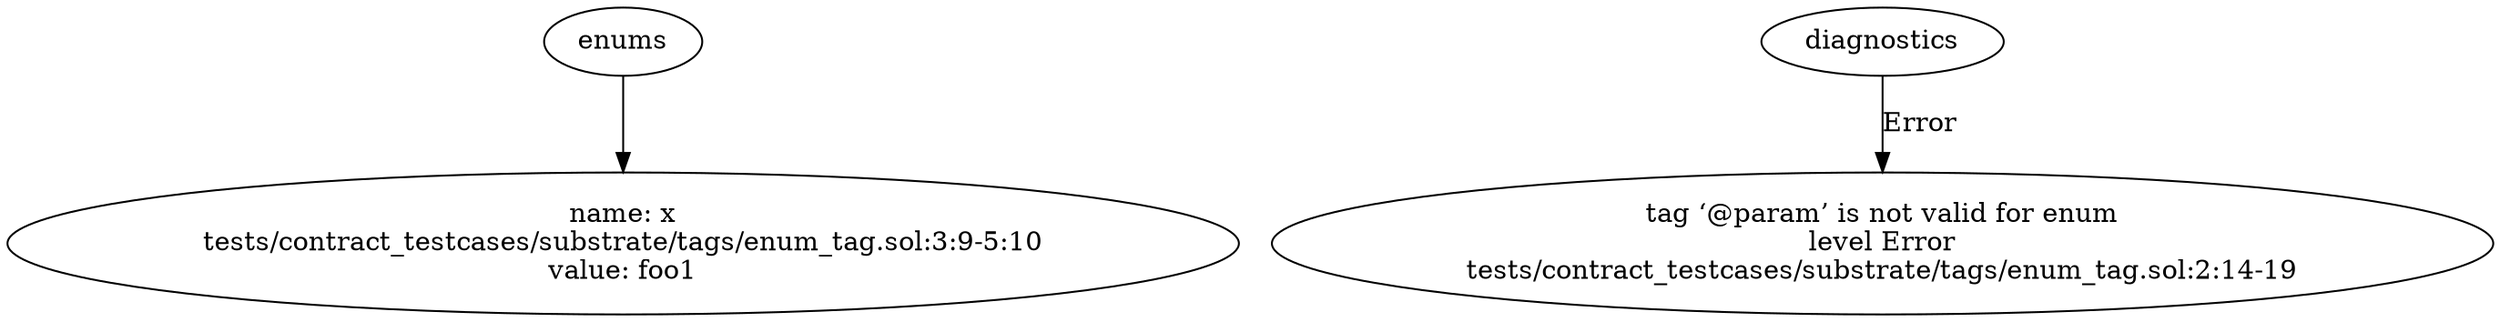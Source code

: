 strict digraph "tests/contract_testcases/substrate/tags/enum_tag.sol" {
	x [label="name: x\ntests/contract_testcases/substrate/tags/enum_tag.sol:3:9-5:10\nvalue: foo1"]
	diagnostic [label="tag ‘@param’ is not valid for enum\nlevel Error\ntests/contract_testcases/substrate/tags/enum_tag.sol:2:14-19"]
	enums -> x
	diagnostics -> diagnostic [label="Error"]
}
